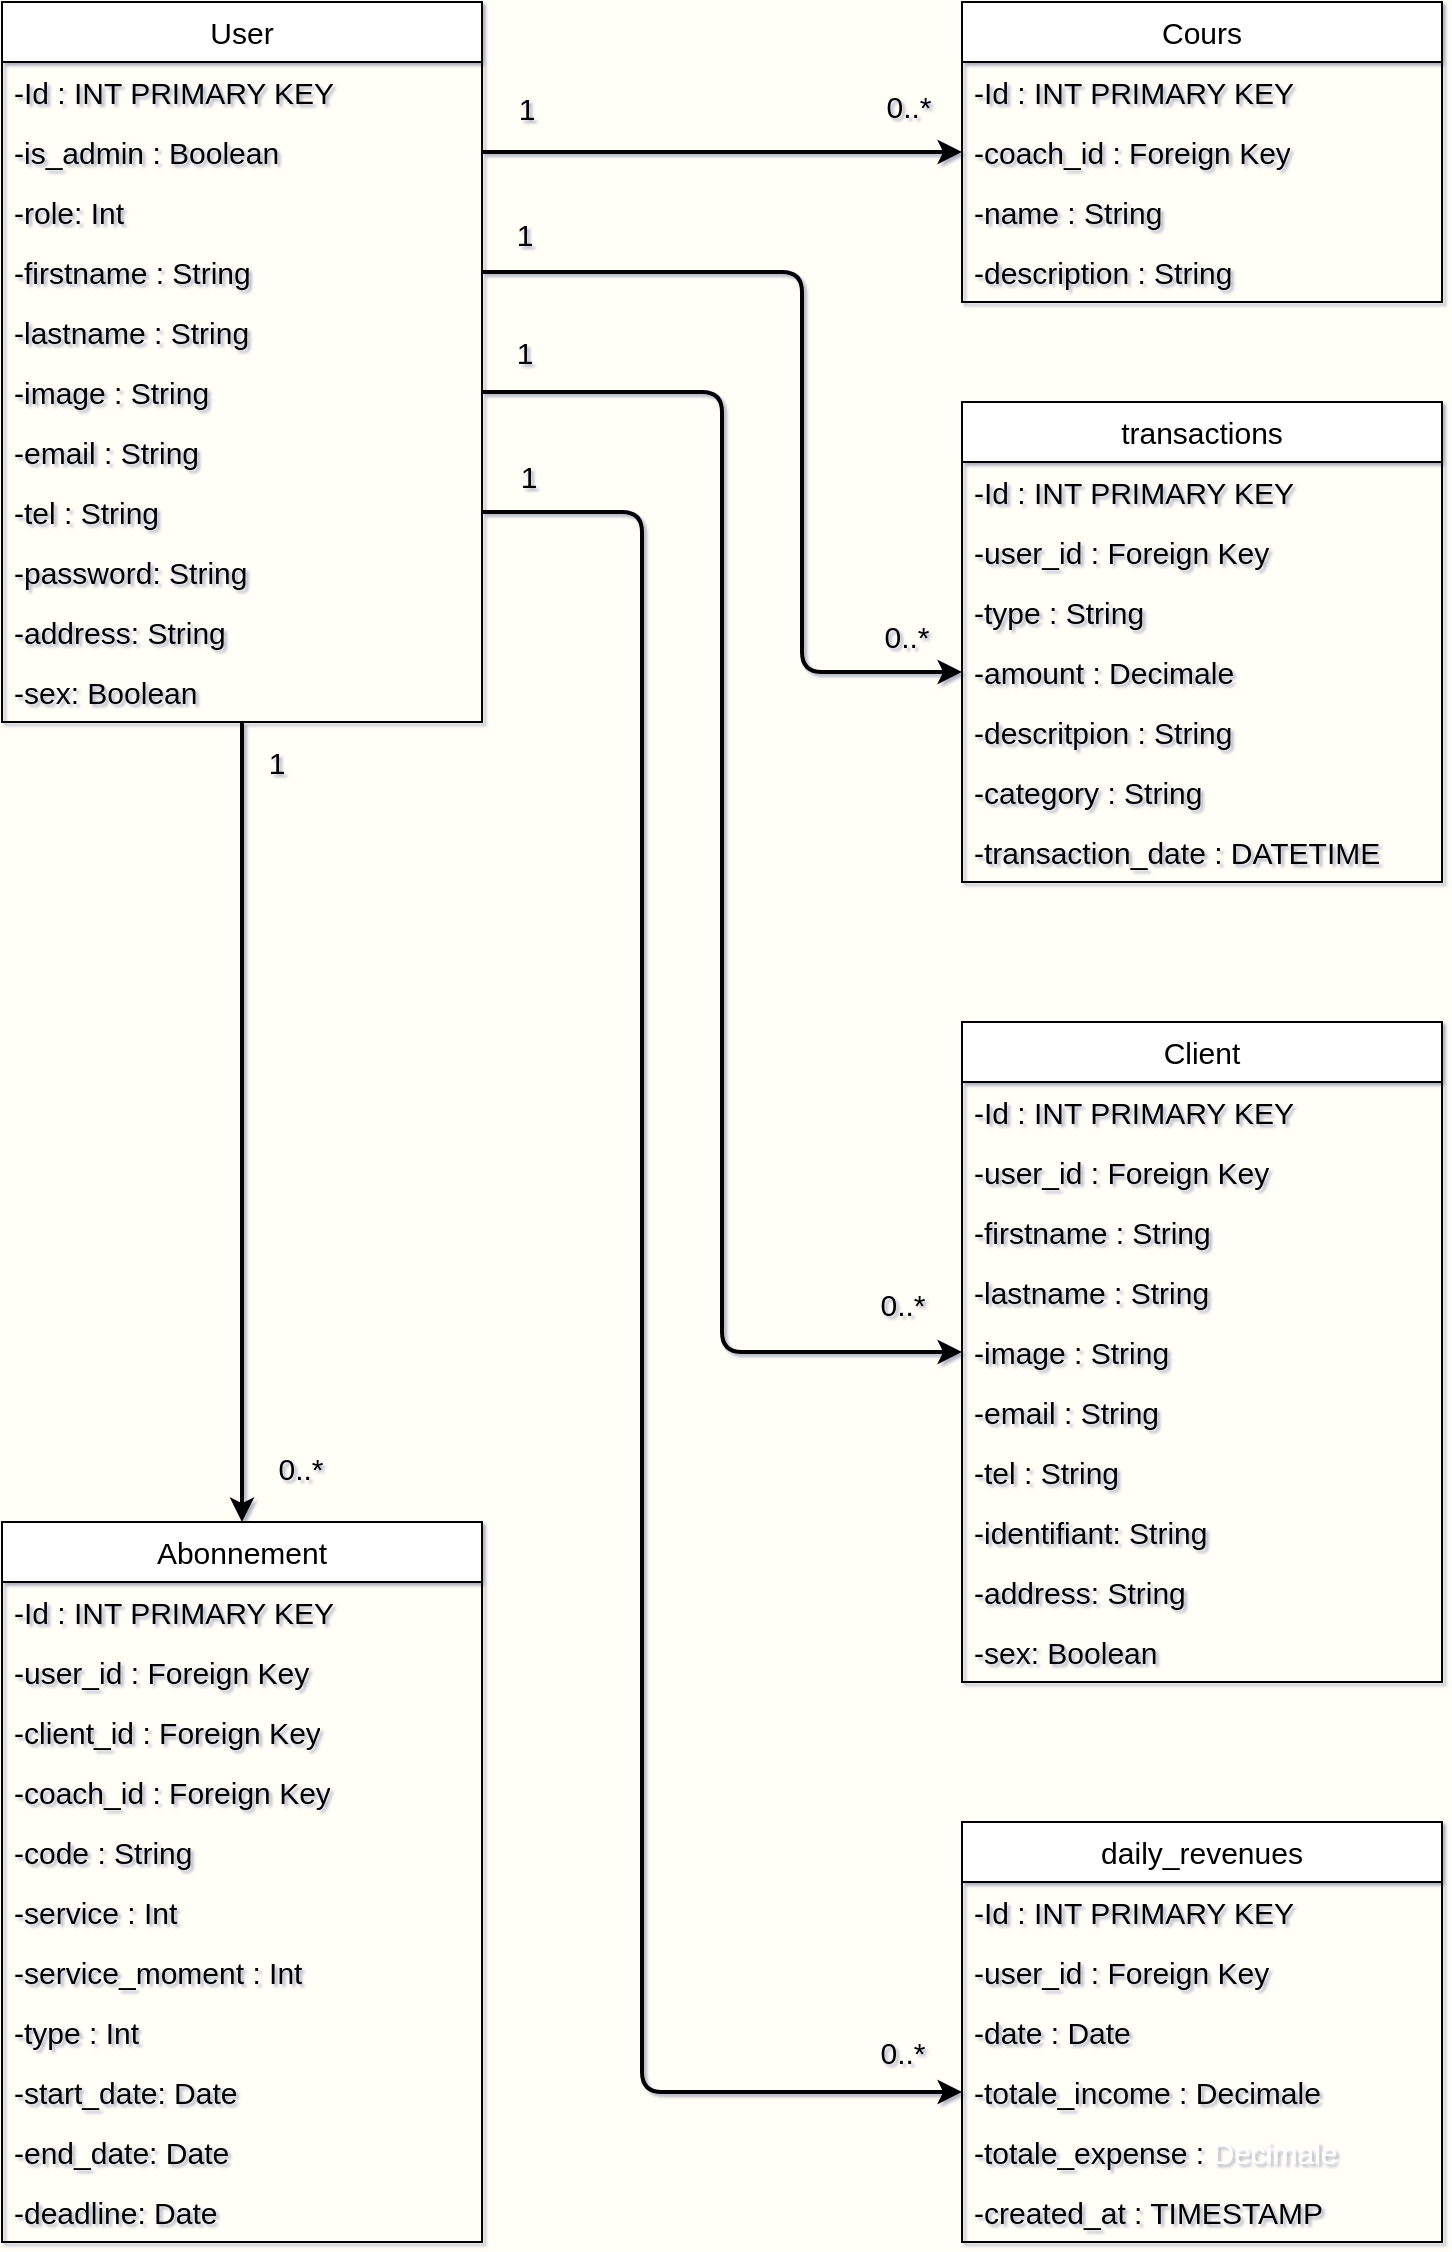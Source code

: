 <mxfile>
    <diagram id="Ua_fo4zepguwgVQzOqKs" name="Page-1">
        <mxGraphModel dx="501" dy="771" grid="0" gridSize="10" guides="1" tooltips="1" connect="1" arrows="1" fold="1" page="1" pageScale="1" pageWidth="827" pageHeight="1169" background="#FFFEF7" math="0" shadow="1">
            <root>
                <mxCell id="0"/>
                <mxCell id="1" parent="0"/>
                <mxCell id="78" style="edgeStyle=none;html=1;entryX=0.5;entryY=0;entryDx=0;entryDy=0;strokeWidth=2;" parent="1" source="3" target="37" edge="1">
                    <mxGeometry relative="1" as="geometry"/>
                </mxCell>
                <mxCell id="3" value="User" style="swimlane;fontStyle=0;childLayout=stackLayout;horizontal=1;startSize=30;horizontalStack=0;resizeParent=1;resizeParentMax=0;resizeLast=0;collapsible=1;marginBottom=0;whiteSpace=wrap;html=1;fontSize=15;" parent="1" vertex="1">
                    <mxGeometry x="40" y="40" width="240" height="360" as="geometry"/>
                </mxCell>
                <mxCell id="4" value="-Id : INT PRIMARY KEY" style="text;strokeColor=none;fillColor=none;align=left;verticalAlign=middle;spacingLeft=4;spacingRight=4;overflow=hidden;points=[[0,0.5],[1,0.5]];portConstraint=eastwest;rotatable=0;whiteSpace=wrap;html=1;fontSize=15;" parent="3" vertex="1">
                    <mxGeometry y="30" width="240" height="30" as="geometry"/>
                </mxCell>
                <mxCell id="11" value="&lt;span style=&quot;color: rgb(0, 0, 0);&quot;&gt;-is_admin : Boolean&lt;/span&gt;" style="text;strokeColor=none;fillColor=none;align=left;verticalAlign=middle;spacingLeft=4;spacingRight=4;overflow=hidden;points=[[0,0.5],[1,0.5]];portConstraint=eastwest;rotatable=0;whiteSpace=wrap;html=1;fontSize=15;" parent="3" vertex="1">
                    <mxGeometry y="60" width="240" height="30" as="geometry"/>
                </mxCell>
                <mxCell id="36" value="&lt;span style=&quot;color: rgb(0, 0, 0);&quot;&gt;-role: Int&lt;/span&gt;" style="text;strokeColor=none;fillColor=none;align=left;verticalAlign=middle;spacingLeft=4;spacingRight=4;overflow=hidden;points=[[0,0.5],[1,0.5]];portConstraint=eastwest;rotatable=0;whiteSpace=wrap;html=1;fontSize=15;" parent="3" vertex="1">
                    <mxGeometry y="90" width="240" height="30" as="geometry"/>
                </mxCell>
                <mxCell id="6" value="-firstname : String" style="text;strokeColor=none;fillColor=none;align=left;verticalAlign=middle;spacingLeft=4;spacingRight=4;overflow=hidden;points=[[0,0.5],[1,0.5]];portConstraint=eastwest;rotatable=0;whiteSpace=wrap;html=1;fontSize=15;" parent="3" vertex="1">
                    <mxGeometry y="120" width="240" height="30" as="geometry"/>
                </mxCell>
                <mxCell id="7" value="&lt;span style=&quot;color: rgb(0, 0, 0);&quot;&gt;-lastname : String&lt;/span&gt;" style="text;strokeColor=none;fillColor=none;align=left;verticalAlign=middle;spacingLeft=4;spacingRight=4;overflow=hidden;points=[[0,0.5],[1,0.5]];portConstraint=eastwest;rotatable=0;whiteSpace=wrap;html=1;fontSize=15;" parent="3" vertex="1">
                    <mxGeometry y="150" width="240" height="30" as="geometry"/>
                </mxCell>
                <mxCell id="24" value="&lt;span style=&quot;color: rgb(0, 0, 0);&quot;&gt;-image : String&lt;/span&gt;" style="text;strokeColor=none;fillColor=none;align=left;verticalAlign=middle;spacingLeft=4;spacingRight=4;overflow=hidden;points=[[0,0.5],[1,0.5]];portConstraint=eastwest;rotatable=0;whiteSpace=wrap;html=1;fontSize=15;" parent="3" vertex="1">
                    <mxGeometry y="180" width="240" height="30" as="geometry"/>
                </mxCell>
                <mxCell id="8" value="&lt;span style=&quot;color: rgb(0, 0, 0);&quot;&gt;-email : String&lt;/span&gt;" style="text;strokeColor=none;fillColor=none;align=left;verticalAlign=middle;spacingLeft=4;spacingRight=4;overflow=hidden;points=[[0,0.5],[1,0.5]];portConstraint=eastwest;rotatable=0;whiteSpace=wrap;html=1;fontSize=15;" parent="3" vertex="1">
                    <mxGeometry y="210" width="240" height="30" as="geometry"/>
                </mxCell>
                <mxCell id="9" value="&lt;span style=&quot;color: rgb(0, 0, 0);&quot;&gt;-tel : String&lt;/span&gt;" style="text;strokeColor=none;fillColor=none;align=left;verticalAlign=middle;spacingLeft=4;spacingRight=4;overflow=hidden;points=[[0,0.5],[1,0.5]];portConstraint=eastwest;rotatable=0;whiteSpace=wrap;html=1;fontSize=15;" parent="3" vertex="1">
                    <mxGeometry y="240" width="240" height="30" as="geometry"/>
                </mxCell>
                <mxCell id="10" value="&lt;span style=&quot;color: rgb(0, 0, 0);&quot;&gt;-password: String&lt;/span&gt;" style="text;strokeColor=none;fillColor=none;align=left;verticalAlign=middle;spacingLeft=4;spacingRight=4;overflow=hidden;points=[[0,0.5],[1,0.5]];portConstraint=eastwest;rotatable=0;whiteSpace=wrap;html=1;fontSize=15;" parent="3" vertex="1">
                    <mxGeometry y="270" width="240" height="30" as="geometry"/>
                </mxCell>
                <mxCell id="12" value="&lt;span style=&quot;color: rgb(0, 0, 0);&quot;&gt;-address: String&lt;/span&gt;" style="text;strokeColor=none;fillColor=none;align=left;verticalAlign=middle;spacingLeft=4;spacingRight=4;overflow=hidden;points=[[0,0.5],[1,0.5]];portConstraint=eastwest;rotatable=0;whiteSpace=wrap;html=1;fontSize=15;" parent="3" vertex="1">
                    <mxGeometry y="300" width="240" height="30" as="geometry"/>
                </mxCell>
                <mxCell id="22" value="&lt;span style=&quot;color: rgb(0, 0, 0);&quot;&gt;-sex: Boolean&lt;/span&gt;" style="text;strokeColor=none;fillColor=none;align=left;verticalAlign=middle;spacingLeft=4;spacingRight=4;overflow=hidden;points=[[0,0.5],[1,0.5]];portConstraint=eastwest;rotatable=0;whiteSpace=wrap;html=1;fontSize=15;" parent="3" vertex="1">
                    <mxGeometry y="330" width="240" height="30" as="geometry"/>
                </mxCell>
                <mxCell id="13" value="Client" style="swimlane;fontStyle=0;childLayout=stackLayout;horizontal=1;startSize=30;horizontalStack=0;resizeParent=1;resizeParentMax=0;resizeLast=0;collapsible=1;marginBottom=0;whiteSpace=wrap;html=1;fontSize=15;" parent="1" vertex="1">
                    <mxGeometry x="520" y="550" width="240" height="330" as="geometry"/>
                </mxCell>
                <mxCell id="14" value="-Id : INT PRIMARY KEY" style="text;strokeColor=none;fillColor=none;align=left;verticalAlign=middle;spacingLeft=4;spacingRight=4;overflow=hidden;points=[[0,0.5],[1,0.5]];portConstraint=eastwest;rotatable=0;whiteSpace=wrap;html=1;fontSize=15;" parent="13" vertex="1">
                    <mxGeometry y="30" width="240" height="30" as="geometry"/>
                </mxCell>
                <mxCell id="77" value="-user_id : Foreign Key" style="text;strokeColor=none;fillColor=none;align=left;verticalAlign=middle;spacingLeft=4;spacingRight=4;overflow=hidden;points=[[0,0.5],[1,0.5]];portConstraint=eastwest;rotatable=0;whiteSpace=wrap;html=1;fontSize=15;" parent="13" vertex="1">
                    <mxGeometry y="60" width="240" height="30" as="geometry"/>
                </mxCell>
                <mxCell id="16" value="-firstname : String" style="text;strokeColor=none;fillColor=none;align=left;verticalAlign=middle;spacingLeft=4;spacingRight=4;overflow=hidden;points=[[0,0.5],[1,0.5]];portConstraint=eastwest;rotatable=0;whiteSpace=wrap;html=1;fontSize=15;" parent="13" vertex="1">
                    <mxGeometry y="90" width="240" height="30" as="geometry"/>
                </mxCell>
                <mxCell id="17" value="&lt;span style=&quot;color: rgb(0, 0, 0);&quot;&gt;-lastname : String&lt;/span&gt;" style="text;strokeColor=none;fillColor=none;align=left;verticalAlign=middle;spacingLeft=4;spacingRight=4;overflow=hidden;points=[[0,0.5],[1,0.5]];portConstraint=eastwest;rotatable=0;whiteSpace=wrap;html=1;fontSize=15;" parent="13" vertex="1">
                    <mxGeometry y="120" width="240" height="30" as="geometry"/>
                </mxCell>
                <mxCell id="25" value="&lt;span style=&quot;color: rgb(0, 0, 0);&quot;&gt;-image : String&lt;/span&gt;" style="text;strokeColor=none;fillColor=none;align=left;verticalAlign=middle;spacingLeft=4;spacingRight=4;overflow=hidden;points=[[0,0.5],[1,0.5]];portConstraint=eastwest;rotatable=0;whiteSpace=wrap;html=1;fontSize=15;" parent="13" vertex="1">
                    <mxGeometry y="150" width="240" height="30" as="geometry"/>
                </mxCell>
                <mxCell id="18" value="&lt;span style=&quot;color: rgb(0, 0, 0);&quot;&gt;-email : String&lt;/span&gt;" style="text;strokeColor=none;fillColor=none;align=left;verticalAlign=middle;spacingLeft=4;spacingRight=4;overflow=hidden;points=[[0,0.5],[1,0.5]];portConstraint=eastwest;rotatable=0;whiteSpace=wrap;html=1;fontSize=15;" parent="13" vertex="1">
                    <mxGeometry y="180" width="240" height="30" as="geometry"/>
                </mxCell>
                <mxCell id="19" value="&lt;span style=&quot;color: rgb(0, 0, 0);&quot;&gt;-tel : String&lt;/span&gt;" style="text;strokeColor=none;fillColor=none;align=left;verticalAlign=middle;spacingLeft=4;spacingRight=4;overflow=hidden;points=[[0,0.5],[1,0.5]];portConstraint=eastwest;rotatable=0;whiteSpace=wrap;html=1;fontSize=15;" parent="13" vertex="1">
                    <mxGeometry y="210" width="240" height="30" as="geometry"/>
                </mxCell>
                <mxCell id="20" value="&lt;span style=&quot;color: rgb(0, 0, 0);&quot;&gt;-identifiant: String&lt;/span&gt;" style="text;strokeColor=none;fillColor=none;align=left;verticalAlign=middle;spacingLeft=4;spacingRight=4;overflow=hidden;points=[[0,0.5],[1,0.5]];portConstraint=eastwest;rotatable=0;whiteSpace=wrap;html=1;fontSize=15;" parent="13" vertex="1">
                    <mxGeometry y="240" width="240" height="30" as="geometry"/>
                </mxCell>
                <mxCell id="21" value="&lt;span style=&quot;color: rgb(0, 0, 0);&quot;&gt;-address: String&lt;/span&gt;" style="text;strokeColor=none;fillColor=none;align=left;verticalAlign=middle;spacingLeft=4;spacingRight=4;overflow=hidden;points=[[0,0.5],[1,0.5]];portConstraint=eastwest;rotatable=0;whiteSpace=wrap;html=1;fontSize=15;" parent="13" vertex="1">
                    <mxGeometry y="270" width="240" height="30" as="geometry"/>
                </mxCell>
                <mxCell id="23" value="&lt;span style=&quot;color: rgb(0, 0, 0);&quot;&gt;-sex: Boolean&lt;/span&gt;" style="text;strokeColor=none;fillColor=none;align=left;verticalAlign=middle;spacingLeft=4;spacingRight=4;overflow=hidden;points=[[0,0.5],[1,0.5]];portConstraint=eastwest;rotatable=0;whiteSpace=wrap;html=1;fontSize=15;" parent="13" vertex="1">
                    <mxGeometry y="300" width="240" height="30" as="geometry"/>
                </mxCell>
                <mxCell id="37" value="Abonnement" style="swimlane;fontStyle=0;childLayout=stackLayout;horizontal=1;startSize=30;horizontalStack=0;resizeParent=1;resizeParentMax=0;resizeLast=0;collapsible=1;marginBottom=0;whiteSpace=wrap;html=1;fontSize=15;" parent="1" vertex="1">
                    <mxGeometry x="40" y="800" width="240" height="360" as="geometry"/>
                </mxCell>
                <mxCell id="38" value="-Id : INT PRIMARY KEY" style="text;strokeColor=none;fillColor=none;align=left;verticalAlign=middle;spacingLeft=4;spacingRight=4;overflow=hidden;points=[[0,0.5],[1,0.5]];portConstraint=eastwest;rotatable=0;whiteSpace=wrap;html=1;fontSize=15;" parent="37" vertex="1">
                    <mxGeometry y="30" width="240" height="30" as="geometry"/>
                </mxCell>
                <mxCell id="68" value="-user_id : Foreign Key" style="text;strokeColor=none;fillColor=none;align=left;verticalAlign=middle;spacingLeft=4;spacingRight=4;overflow=hidden;points=[[0,0.5],[1,0.5]];portConstraint=eastwest;rotatable=0;whiteSpace=wrap;html=1;fontSize=15;" parent="37" vertex="1">
                    <mxGeometry y="60" width="240" height="30" as="geometry"/>
                </mxCell>
                <mxCell id="42" value="-client_id : Foreign Key" style="text;strokeColor=none;fillColor=none;align=left;verticalAlign=middle;spacingLeft=4;spacingRight=4;overflow=hidden;points=[[0,0.5],[1,0.5]];portConstraint=eastwest;rotatable=0;whiteSpace=wrap;html=1;fontSize=15;" parent="37" vertex="1">
                    <mxGeometry y="90" width="240" height="30" as="geometry"/>
                </mxCell>
                <mxCell id="41" value="-coach_id : Foreign Key" style="text;strokeColor=none;fillColor=none;align=left;verticalAlign=middle;spacingLeft=4;spacingRight=4;overflow=hidden;points=[[0,0.5],[1,0.5]];portConstraint=eastwest;rotatable=0;whiteSpace=wrap;html=1;fontSize=15;" parent="37" vertex="1">
                    <mxGeometry y="120" width="240" height="30" as="geometry"/>
                </mxCell>
                <mxCell id="39" value="-code : String" style="text;strokeColor=none;fillColor=none;align=left;verticalAlign=middle;spacingLeft=4;spacingRight=4;overflow=hidden;points=[[0,0.5],[1,0.5]];portConstraint=eastwest;rotatable=0;whiteSpace=wrap;html=1;fontSize=15;" parent="37" vertex="1">
                    <mxGeometry y="150" width="240" height="30" as="geometry"/>
                </mxCell>
                <mxCell id="56" value="-service : Int" style="text;strokeColor=none;fillColor=none;align=left;verticalAlign=middle;spacingLeft=4;spacingRight=4;overflow=hidden;points=[[0,0.5],[1,0.5]];portConstraint=eastwest;rotatable=0;whiteSpace=wrap;html=1;fontSize=15;" parent="37" vertex="1">
                    <mxGeometry y="180" width="240" height="30" as="geometry"/>
                </mxCell>
                <mxCell id="57" value="-service_moment : Int" style="text;strokeColor=none;fillColor=none;align=left;verticalAlign=middle;spacingLeft=4;spacingRight=4;overflow=hidden;points=[[0,0.5],[1,0.5]];portConstraint=eastwest;rotatable=0;whiteSpace=wrap;html=1;fontSize=15;" parent="37" vertex="1">
                    <mxGeometry y="210" width="240" height="30" as="geometry"/>
                </mxCell>
                <mxCell id="40" value="-type : Int" style="text;strokeColor=none;fillColor=none;align=left;verticalAlign=middle;spacingLeft=4;spacingRight=4;overflow=hidden;points=[[0,0.5],[1,0.5]];portConstraint=eastwest;rotatable=0;whiteSpace=wrap;html=1;fontSize=15;" parent="37" vertex="1">
                    <mxGeometry y="240" width="240" height="30" as="geometry"/>
                </mxCell>
                <mxCell id="43" value="-start_date: Date" style="text;strokeColor=none;fillColor=none;align=left;verticalAlign=middle;spacingLeft=4;spacingRight=4;overflow=hidden;points=[[0,0.5],[1,0.5]];portConstraint=eastwest;rotatable=0;whiteSpace=wrap;html=1;fontSize=15;" parent="37" vertex="1">
                    <mxGeometry y="270" width="240" height="30" as="geometry"/>
                </mxCell>
                <mxCell id="44" value="-end_date: Date" style="text;strokeColor=none;fillColor=none;align=left;verticalAlign=middle;spacingLeft=4;spacingRight=4;overflow=hidden;points=[[0,0.5],[1,0.5]];portConstraint=eastwest;rotatable=0;whiteSpace=wrap;html=1;fontSize=15;" parent="37" vertex="1">
                    <mxGeometry y="300" width="240" height="30" as="geometry"/>
                </mxCell>
                <mxCell id="45" value="-deadline: Date" style="text;strokeColor=none;fillColor=none;align=left;verticalAlign=middle;spacingLeft=4;spacingRight=4;overflow=hidden;points=[[0,0.5],[1,0.5]];portConstraint=eastwest;rotatable=0;whiteSpace=wrap;html=1;fontSize=15;" parent="37" vertex="1">
                    <mxGeometry y="330" width="240" height="30" as="geometry"/>
                </mxCell>
                <mxCell id="46" value="Cours" style="swimlane;fontStyle=0;childLayout=stackLayout;horizontal=1;startSize=30;horizontalStack=0;resizeParent=1;resizeParentMax=0;resizeLast=0;collapsible=1;marginBottom=0;whiteSpace=wrap;html=1;fontSize=15;" parent="1" vertex="1">
                    <mxGeometry x="520" y="40" width="240" height="150" as="geometry"/>
                </mxCell>
                <mxCell id="47" value="-Id : INT PRIMARY KEY" style="text;strokeColor=none;fillColor=none;align=left;verticalAlign=middle;spacingLeft=4;spacingRight=4;overflow=hidden;points=[[0,0.5],[1,0.5]];portConstraint=eastwest;rotatable=0;whiteSpace=wrap;html=1;fontSize=15;" parent="46" vertex="1">
                    <mxGeometry y="30" width="240" height="30" as="geometry"/>
                </mxCell>
                <mxCell id="49" value="-coach_id : Foreign Key" style="text;strokeColor=none;fillColor=none;align=left;verticalAlign=middle;spacingLeft=4;spacingRight=4;overflow=hidden;points=[[0,0.5],[1,0.5]];portConstraint=eastwest;rotatable=0;whiteSpace=wrap;html=1;fontSize=15;" parent="46" vertex="1">
                    <mxGeometry y="60" width="240" height="30" as="geometry"/>
                </mxCell>
                <mxCell id="50" value="-name : String" style="text;strokeColor=none;fillColor=none;align=left;verticalAlign=middle;spacingLeft=4;spacingRight=4;overflow=hidden;points=[[0,0.5],[1,0.5]];portConstraint=eastwest;rotatable=0;whiteSpace=wrap;html=1;fontSize=15;" parent="46" vertex="1">
                    <mxGeometry y="90" width="240" height="30" as="geometry"/>
                </mxCell>
                <mxCell id="55" value="-description : String" style="text;strokeColor=none;fillColor=none;align=left;verticalAlign=middle;spacingLeft=4;spacingRight=4;overflow=hidden;points=[[0,0.5],[1,0.5]];portConstraint=eastwest;rotatable=0;whiteSpace=wrap;html=1;fontSize=15;" parent="46" vertex="1">
                    <mxGeometry y="120" width="240" height="30" as="geometry"/>
                </mxCell>
                <mxCell id="58" value="transactions" style="swimlane;fontStyle=0;childLayout=stackLayout;horizontal=1;startSize=30;horizontalStack=0;resizeParent=1;resizeParentMax=0;resizeLast=0;collapsible=1;marginBottom=0;whiteSpace=wrap;html=1;fontSize=15;" parent="1" vertex="1">
                    <mxGeometry x="520" y="240" width="240" height="240" as="geometry"/>
                </mxCell>
                <mxCell id="59" value="-Id : INT PRIMARY KEY" style="text;strokeColor=none;fillColor=none;align=left;verticalAlign=middle;spacingLeft=4;spacingRight=4;overflow=hidden;points=[[0,0.5],[1,0.5]];portConstraint=eastwest;rotatable=0;whiteSpace=wrap;html=1;fontSize=15;" parent="58" vertex="1">
                    <mxGeometry y="30" width="240" height="30" as="geometry"/>
                </mxCell>
                <mxCell id="67" value="-user_id : Foreign Key" style="text;strokeColor=none;fillColor=none;align=left;verticalAlign=middle;spacingLeft=4;spacingRight=4;overflow=hidden;points=[[0,0.5],[1,0.5]];portConstraint=eastwest;rotatable=0;whiteSpace=wrap;html=1;fontSize=15;" parent="58" vertex="1">
                    <mxGeometry y="60" width="240" height="30" as="geometry"/>
                </mxCell>
                <mxCell id="61" value="-type : String" style="text;strokeColor=none;fillColor=none;align=left;verticalAlign=middle;spacingLeft=4;spacingRight=4;overflow=hidden;points=[[0,0.5],[1,0.5]];portConstraint=eastwest;rotatable=0;whiteSpace=wrap;html=1;fontSize=15;" parent="58" vertex="1">
                    <mxGeometry y="90" width="240" height="30" as="geometry"/>
                </mxCell>
                <mxCell id="63" value="-amount : Decimale" style="text;strokeColor=none;fillColor=none;align=left;verticalAlign=middle;spacingLeft=4;spacingRight=4;overflow=hidden;points=[[0,0.5],[1,0.5]];portConstraint=eastwest;rotatable=0;whiteSpace=wrap;html=1;fontSize=15;" parent="58" vertex="1">
                    <mxGeometry y="120" width="240" height="30" as="geometry"/>
                </mxCell>
                <mxCell id="64" value="-descritpion : String" style="text;strokeColor=none;fillColor=none;align=left;verticalAlign=middle;spacingLeft=4;spacingRight=4;overflow=hidden;points=[[0,0.5],[1,0.5]];portConstraint=eastwest;rotatable=0;whiteSpace=wrap;html=1;fontSize=15;" parent="58" vertex="1">
                    <mxGeometry y="150" width="240" height="30" as="geometry"/>
                </mxCell>
                <mxCell id="65" value="-category : String" style="text;strokeColor=none;fillColor=none;align=left;verticalAlign=middle;spacingLeft=4;spacingRight=4;overflow=hidden;points=[[0,0.5],[1,0.5]];portConstraint=eastwest;rotatable=0;whiteSpace=wrap;html=1;fontSize=15;" parent="58" vertex="1">
                    <mxGeometry y="180" width="240" height="30" as="geometry"/>
                </mxCell>
                <mxCell id="66" value="-transaction_date : DATETIME" style="text;strokeColor=none;fillColor=none;align=left;verticalAlign=middle;spacingLeft=4;spacingRight=4;overflow=hidden;points=[[0,0.5],[1,0.5]];portConstraint=eastwest;rotatable=0;whiteSpace=wrap;html=1;fontSize=15;" parent="58" vertex="1">
                    <mxGeometry y="210" width="240" height="30" as="geometry"/>
                </mxCell>
                <mxCell id="69" value="daily_revenues" style="swimlane;fontStyle=0;childLayout=stackLayout;horizontal=1;startSize=30;horizontalStack=0;resizeParent=1;resizeParentMax=0;resizeLast=0;collapsible=1;marginBottom=0;whiteSpace=wrap;html=1;fontSize=15;" parent="1" vertex="1">
                    <mxGeometry x="520" y="950" width="240" height="210" as="geometry"/>
                </mxCell>
                <mxCell id="70" value="-Id : INT PRIMARY KEY" style="text;strokeColor=none;fillColor=none;align=left;verticalAlign=middle;spacingLeft=4;spacingRight=4;overflow=hidden;points=[[0,0.5],[1,0.5]];portConstraint=eastwest;rotatable=0;whiteSpace=wrap;html=1;fontSize=15;" parent="69" vertex="1">
                    <mxGeometry y="30" width="240" height="30" as="geometry"/>
                </mxCell>
                <mxCell id="79" value="-user_id : Foreign Key" style="text;strokeColor=none;fillColor=none;align=left;verticalAlign=middle;spacingLeft=4;spacingRight=4;overflow=hidden;points=[[0,0.5],[1,0.5]];portConstraint=eastwest;rotatable=0;whiteSpace=wrap;html=1;fontSize=15;" parent="69" vertex="1">
                    <mxGeometry y="60" width="240" height="30" as="geometry"/>
                </mxCell>
                <mxCell id="71" value="-date : Date" style="text;strokeColor=none;fillColor=none;align=left;verticalAlign=middle;spacingLeft=4;spacingRight=4;overflow=hidden;points=[[0,0.5],[1,0.5]];portConstraint=eastwest;rotatable=0;whiteSpace=wrap;html=1;fontSize=15;" parent="69" vertex="1">
                    <mxGeometry y="90" width="240" height="30" as="geometry"/>
                </mxCell>
                <mxCell id="72" value="-totale_income : Decimale" style="text;strokeColor=none;fillColor=none;align=left;verticalAlign=middle;spacingLeft=4;spacingRight=4;overflow=hidden;points=[[0,0.5],[1,0.5]];portConstraint=eastwest;rotatable=0;whiteSpace=wrap;html=1;fontSize=15;" parent="69" vertex="1">
                    <mxGeometry y="120" width="240" height="30" as="geometry"/>
                </mxCell>
                <mxCell id="73" value="-totale_expense :&amp;nbsp;&lt;span&gt;&lt;font style=&quot;color: light-dark(rgb(255, 255, 255), rgb(255, 255, 255));&quot;&gt;Decimale&lt;/font&gt;&lt;/span&gt;" style="text;strokeColor=none;fillColor=none;align=left;verticalAlign=middle;spacingLeft=4;spacingRight=4;overflow=hidden;points=[[0,0.5],[1,0.5]];portConstraint=eastwest;rotatable=0;whiteSpace=wrap;html=1;fontSize=15;" parent="69" vertex="1">
                    <mxGeometry y="150" width="240" height="30" as="geometry"/>
                </mxCell>
                <mxCell id="74" value="-created_at : TIMESTAMP" style="text;strokeColor=none;fillColor=none;align=left;verticalAlign=middle;spacingLeft=4;spacingRight=4;overflow=hidden;points=[[0,0.5],[1,0.5]];portConstraint=eastwest;rotatable=0;whiteSpace=wrap;html=1;fontSize=15;" parent="69" vertex="1">
                    <mxGeometry y="180" width="240" height="30" as="geometry"/>
                </mxCell>
                <mxCell id="81" style="edgeStyle=none;html=1;entryX=0;entryY=0.5;entryDx=0;entryDy=0;strokeWidth=2;" parent="1" source="11" target="49" edge="1">
                    <mxGeometry relative="1" as="geometry"/>
                </mxCell>
                <mxCell id="82" style="edgeStyle=none;html=1;entryX=0;entryY=0.5;entryDx=0;entryDy=0;exitX=1;exitY=0.5;exitDx=0;exitDy=0;strokeWidth=2;" parent="1" source="6" target="63" edge="1">
                    <mxGeometry relative="1" as="geometry">
                        <Array as="points">
                            <mxPoint x="440" y="175"/>
                            <mxPoint x="440" y="375"/>
                        </Array>
                    </mxGeometry>
                </mxCell>
                <mxCell id="83" style="edgeStyle=none;html=1;entryX=0;entryY=0.5;entryDx=0;entryDy=0;exitX=1;exitY=0.5;exitDx=0;exitDy=0;strokeWidth=2;" parent="1" source="24" target="25" edge="1">
                    <mxGeometry relative="1" as="geometry">
                        <Array as="points">
                            <mxPoint x="400" y="235"/>
                            <mxPoint x="400" y="715"/>
                        </Array>
                    </mxGeometry>
                </mxCell>
                <mxCell id="84" style="edgeStyle=none;html=1;entryX=0;entryY=0.5;entryDx=0;entryDy=0;exitX=1;exitY=0.5;exitDx=0;exitDy=0;strokeWidth=2;" parent="1" source="9" target="72" edge="1">
                    <mxGeometry relative="1" as="geometry">
                        <Array as="points">
                            <mxPoint x="360" y="295"/>
                            <mxPoint x="360" y="1085"/>
                        </Array>
                    </mxGeometry>
                </mxCell>
                <mxCell id="86" value="0..*" style="text;html=1;align=center;verticalAlign=middle;resizable=0;points=[];autosize=1;strokeWidth=1;fontSize=15;" parent="1" vertex="1">
                    <mxGeometry x="164" y="758" width="50" height="30" as="geometry"/>
                </mxCell>
                <mxCell id="87" value="1" style="text;html=1;align=center;verticalAlign=middle;resizable=0;points=[];autosize=1;strokeWidth=1;fontSize=15;" parent="1" vertex="1">
                    <mxGeometry x="162" y="405" width="30" height="30" as="geometry"/>
                </mxCell>
                <mxCell id="88" value="1" style="text;html=1;align=center;verticalAlign=middle;resizable=0;points=[];autosize=1;strokeWidth=1;fontSize=15;" parent="1" vertex="1">
                    <mxGeometry x="287" y="78" width="30" height="30" as="geometry"/>
                </mxCell>
                <mxCell id="89" value="0..*" style="text;html=1;align=center;verticalAlign=middle;resizable=0;points=[];autosize=1;strokeWidth=1;fontSize=15;" parent="1" vertex="1">
                    <mxGeometry x="468" y="77" width="50" height="30" as="geometry"/>
                </mxCell>
                <mxCell id="90" value="1" style="text;html=1;align=center;verticalAlign=middle;resizable=0;points=[];autosize=1;strokeWidth=1;fontSize=15;" parent="1" vertex="1">
                    <mxGeometry x="286" y="141" width="30" height="30" as="geometry"/>
                </mxCell>
                <mxCell id="91" value="0..*" style="text;html=1;align=center;verticalAlign=middle;resizable=0;points=[];autosize=1;strokeWidth=1;fontSize=15;" parent="1" vertex="1">
                    <mxGeometry x="467" y="342" width="50" height="30" as="geometry"/>
                </mxCell>
                <mxCell id="93" value="1" style="text;html=1;align=center;verticalAlign=middle;resizable=0;points=[];autosize=1;strokeWidth=1;fontSize=15;" parent="1" vertex="1">
                    <mxGeometry x="286" y="200" width="30" height="30" as="geometry"/>
                </mxCell>
                <mxCell id="94" value="0..*" style="text;html=1;align=center;verticalAlign=middle;resizable=0;points=[];autosize=1;strokeWidth=1;fontSize=15;" parent="1" vertex="1">
                    <mxGeometry x="465" y="676" width="50" height="30" as="geometry"/>
                </mxCell>
                <mxCell id="95" value="0..*" style="text;html=1;align=center;verticalAlign=middle;resizable=0;points=[];autosize=1;strokeWidth=1;fontSize=15;" parent="1" vertex="1">
                    <mxGeometry x="465" y="1050" width="50" height="30" as="geometry"/>
                </mxCell>
                <mxCell id="96" value="1" style="text;html=1;align=center;verticalAlign=middle;resizable=0;points=[];autosize=1;strokeWidth=1;fontSize=15;" parent="1" vertex="1">
                    <mxGeometry x="288" y="262" width="30" height="30" as="geometry"/>
                </mxCell>
            </root>
        </mxGraphModel>
    </diagram>
</mxfile>